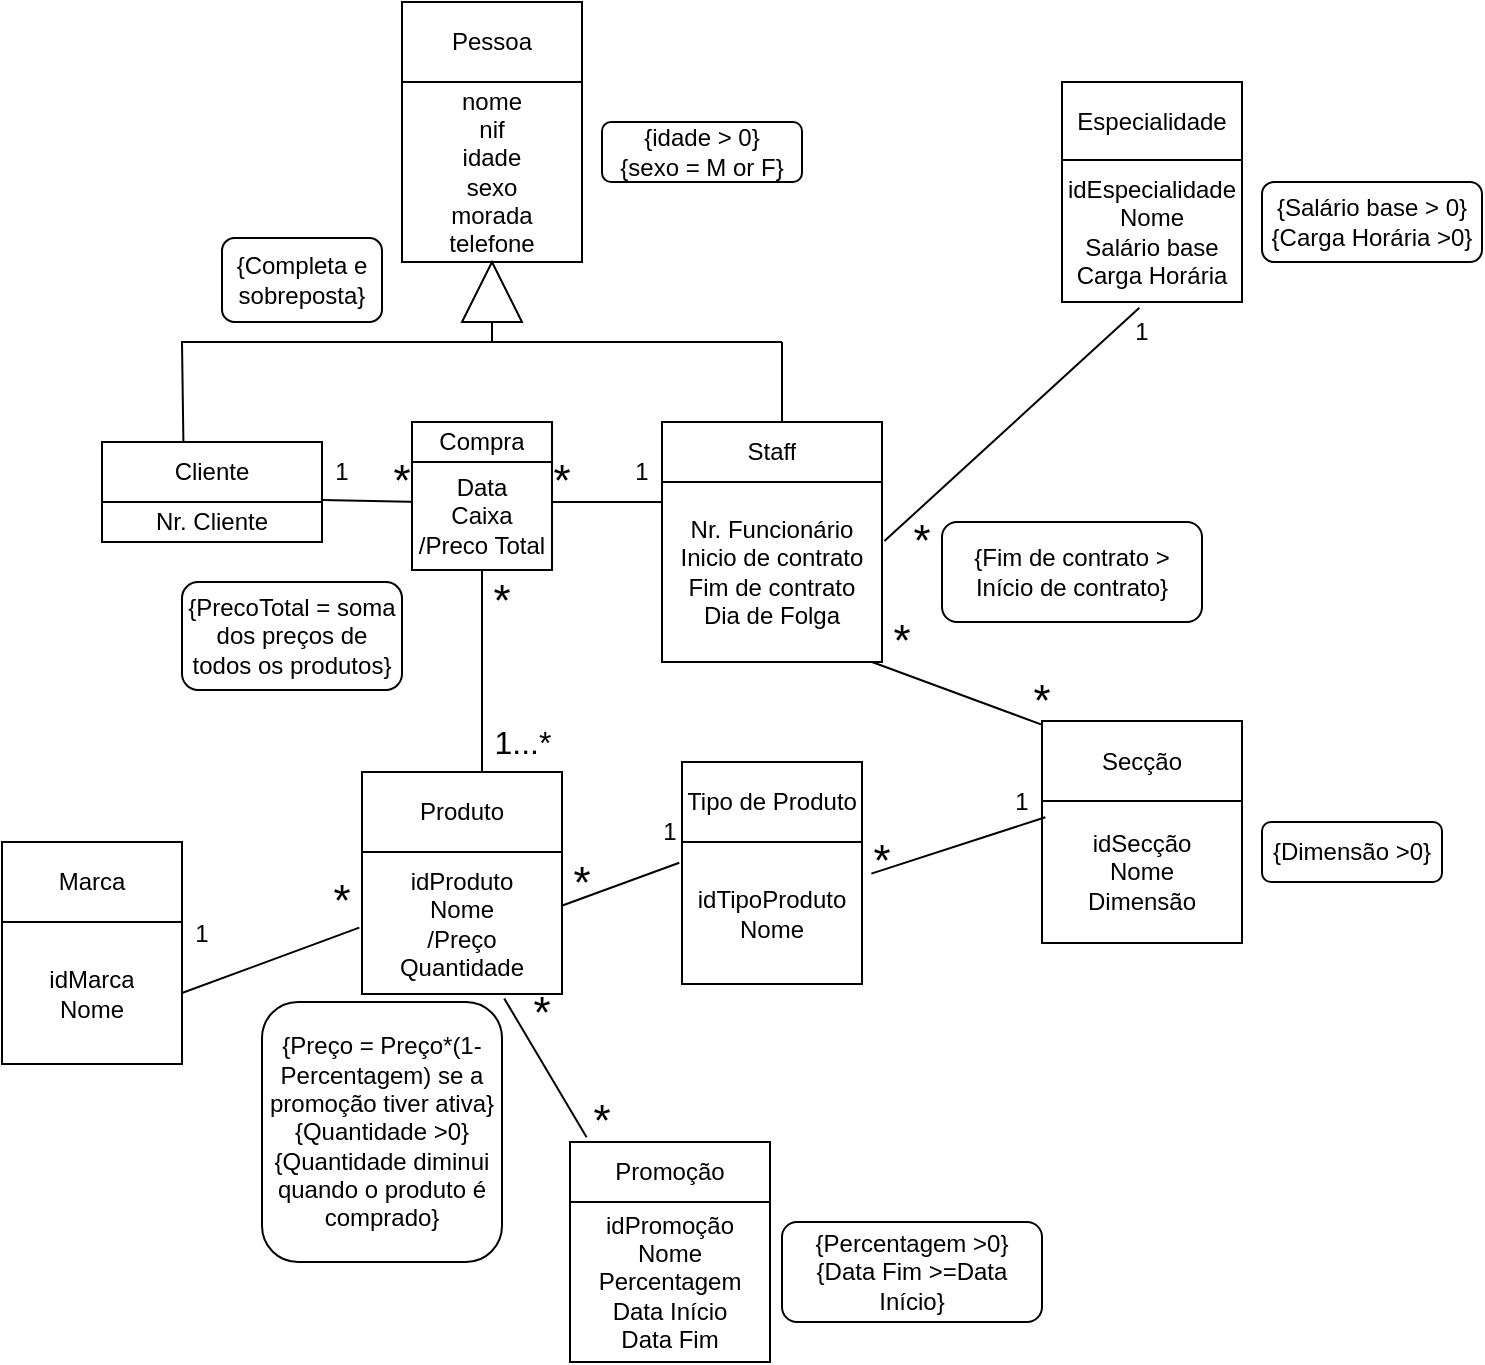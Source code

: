 <mxfile version="15.7.4" type="github"><diagram id="Whu0bz6EYsnlvkknAXmu" name="Page-1"><mxGraphModel dx="946" dy="555" grid="1" gridSize="10" guides="1" tooltips="1" connect="1" arrows="1" fold="1" page="1" pageScale="1" pageWidth="827" pageHeight="1169" math="0" shadow="0"><root><mxCell id="0"/><mxCell id="1" parent="0"/><mxCell id="PGRMd6zYhixFz05gqCvg-1" value="" style="shape=table;startSize=0;container=1;collapsible=0;childLayout=tableLayout;" vertex="1" parent="1"><mxGeometry x="240" y="40" width="90" height="130" as="geometry"/></mxCell><mxCell id="PGRMd6zYhixFz05gqCvg-2" value="" style="shape=partialRectangle;collapsible=0;dropTarget=0;pointerEvents=0;fillColor=none;top=0;left=0;bottom=0;right=0;points=[[0,0.5],[1,0.5]];portConstraint=eastwest;" vertex="1" parent="PGRMd6zYhixFz05gqCvg-1"><mxGeometry width="90" height="40" as="geometry"/></mxCell><mxCell id="PGRMd6zYhixFz05gqCvg-3" value="Pessoa" style="shape=partialRectangle;html=1;whiteSpace=wrap;connectable=0;overflow=hidden;fillColor=none;top=0;left=0;bottom=0;right=0;pointerEvents=1;" vertex="1" parent="PGRMd6zYhixFz05gqCvg-2"><mxGeometry width="90" height="40" as="geometry"><mxRectangle width="90" height="40" as="alternateBounds"/></mxGeometry></mxCell><mxCell id="PGRMd6zYhixFz05gqCvg-4" value="" style="shape=partialRectangle;collapsible=0;dropTarget=0;pointerEvents=0;fillColor=none;top=0;left=0;bottom=0;right=0;points=[[0,0.5],[1,0.5]];portConstraint=eastwest;" vertex="1" parent="PGRMd6zYhixFz05gqCvg-1"><mxGeometry y="40" width="90" height="90" as="geometry"/></mxCell><mxCell id="PGRMd6zYhixFz05gqCvg-5" value="nome&lt;br&gt;nif&lt;br&gt;idade&lt;br&gt;sexo&lt;br&gt;morada&lt;br&gt;telefone&lt;br&gt;&lt;span style=&quot;white-space: pre&quot;&gt;&#9;&lt;/span&gt;" style="shape=partialRectangle;html=1;whiteSpace=wrap;connectable=0;overflow=hidden;fillColor=none;top=0;left=0;bottom=0;right=0;pointerEvents=1;" vertex="1" parent="PGRMd6zYhixFz05gqCvg-4"><mxGeometry width="90" height="90" as="geometry"><mxRectangle width="90" height="90" as="alternateBounds"/></mxGeometry></mxCell><mxCell id="PGRMd6zYhixFz05gqCvg-6" value="" style="shape=table;startSize=0;container=1;collapsible=0;childLayout=tableLayout;" vertex="1" parent="1"><mxGeometry x="370" y="250" width="110" height="120" as="geometry"/></mxCell><mxCell id="PGRMd6zYhixFz05gqCvg-7" value="" style="shape=partialRectangle;collapsible=0;dropTarget=0;pointerEvents=0;fillColor=none;top=0;left=0;bottom=0;right=0;points=[[0,0.5],[1,0.5]];portConstraint=eastwest;" vertex="1" parent="PGRMd6zYhixFz05gqCvg-6"><mxGeometry width="110" height="30" as="geometry"/></mxCell><mxCell id="PGRMd6zYhixFz05gqCvg-8" value="Staff" style="shape=partialRectangle;html=1;whiteSpace=wrap;connectable=0;overflow=hidden;fillColor=none;top=0;left=0;bottom=0;right=0;pointerEvents=1;" vertex="1" parent="PGRMd6zYhixFz05gqCvg-7"><mxGeometry width="110" height="30" as="geometry"><mxRectangle width="110" height="30" as="alternateBounds"/></mxGeometry></mxCell><mxCell id="PGRMd6zYhixFz05gqCvg-9" value="" style="shape=partialRectangle;collapsible=0;dropTarget=0;pointerEvents=0;fillColor=none;top=0;left=0;bottom=0;right=0;points=[[0,0.5],[1,0.5]];portConstraint=eastwest;" vertex="1" parent="PGRMd6zYhixFz05gqCvg-6"><mxGeometry y="30" width="110" height="90" as="geometry"/></mxCell><mxCell id="PGRMd6zYhixFz05gqCvg-10" value="Nr. Funcionário&lt;br&gt;Inicio de contrato&lt;br&gt;Fim de contrato&lt;br&gt;Dia de Folga" style="shape=partialRectangle;html=1;whiteSpace=wrap;connectable=0;overflow=hidden;fillColor=none;top=0;left=0;bottom=0;right=0;pointerEvents=1;" vertex="1" parent="PGRMd6zYhixFz05gqCvg-9"><mxGeometry width="110" height="90" as="geometry"><mxRectangle width="110" height="90" as="alternateBounds"/></mxGeometry></mxCell><mxCell id="PGRMd6zYhixFz05gqCvg-11" value="" style="shape=table;startSize=0;container=1;collapsible=0;childLayout=tableLayout;" vertex="1" parent="1"><mxGeometry x="90" y="260" width="110" height="50" as="geometry"/></mxCell><mxCell id="PGRMd6zYhixFz05gqCvg-12" value="" style="shape=partialRectangle;collapsible=0;dropTarget=0;pointerEvents=0;fillColor=none;top=0;left=0;bottom=0;right=0;points=[[0,0.5],[1,0.5]];portConstraint=eastwest;" vertex="1" parent="PGRMd6zYhixFz05gqCvg-11"><mxGeometry width="110" height="30" as="geometry"/></mxCell><mxCell id="PGRMd6zYhixFz05gqCvg-13" value="Cliente" style="shape=partialRectangle;html=1;whiteSpace=wrap;connectable=0;overflow=hidden;fillColor=none;top=0;left=0;bottom=0;right=0;pointerEvents=1;" vertex="1" parent="PGRMd6zYhixFz05gqCvg-12"><mxGeometry width="110" height="30" as="geometry"><mxRectangle width="110" height="30" as="alternateBounds"/></mxGeometry></mxCell><mxCell id="PGRMd6zYhixFz05gqCvg-14" value="" style="shape=partialRectangle;collapsible=0;dropTarget=0;pointerEvents=0;fillColor=none;top=0;left=0;bottom=0;right=0;points=[[0,0.5],[1,0.5]];portConstraint=eastwest;" vertex="1" parent="PGRMd6zYhixFz05gqCvg-11"><mxGeometry y="30" width="110" height="20" as="geometry"/></mxCell><mxCell id="PGRMd6zYhixFz05gqCvg-15" value="Nr. Cliente&lt;br&gt;" style="shape=partialRectangle;html=1;whiteSpace=wrap;connectable=0;overflow=hidden;fillColor=none;top=0;left=0;bottom=0;right=0;pointerEvents=1;" vertex="1" parent="PGRMd6zYhixFz05gqCvg-14"><mxGeometry width="110" height="20" as="geometry"><mxRectangle width="110" height="20" as="alternateBounds"/></mxGeometry></mxCell><mxCell id="PGRMd6zYhixFz05gqCvg-16" value="" style="endArrow=none;html=1;rounded=0;" edge="1" parent="1"><mxGeometry width="50" height="50" relative="1" as="geometry"><mxPoint x="430" y="250" as="sourcePoint"/><mxPoint x="430" y="210" as="targetPoint"/><Array as="points"/></mxGeometry></mxCell><mxCell id="PGRMd6zYhixFz05gqCvg-17" value="" style="endArrow=none;html=1;rounded=0;" edge="1" parent="1"><mxGeometry width="50" height="50" relative="1" as="geometry"><mxPoint x="430" y="210" as="sourcePoint"/><mxPoint x="140" y="210" as="targetPoint"/></mxGeometry></mxCell><mxCell id="PGRMd6zYhixFz05gqCvg-18" value="" style="endArrow=none;html=1;rounded=0;exitX=0.37;exitY=-0.005;exitDx=0;exitDy=0;exitPerimeter=0;" edge="1" parent="1" source="PGRMd6zYhixFz05gqCvg-12"><mxGeometry width="50" height="50" relative="1" as="geometry"><mxPoint x="130" y="250" as="sourcePoint"/><mxPoint x="430" y="210" as="targetPoint"/><Array as="points"><mxPoint x="130" y="210"/></Array></mxGeometry></mxCell><mxCell id="PGRMd6zYhixFz05gqCvg-19" value="" style="triangle;whiteSpace=wrap;html=1;direction=north;" vertex="1" parent="1"><mxGeometry x="270" y="170" width="30" height="30" as="geometry"/></mxCell><mxCell id="PGRMd6zYhixFz05gqCvg-20" value="" style="endArrow=none;html=1;rounded=0;entryX=0;entryY=0.5;entryDx=0;entryDy=0;" edge="1" parent="1" target="PGRMd6zYhixFz05gqCvg-19"><mxGeometry width="50" height="50" relative="1" as="geometry"><mxPoint x="285" y="210" as="sourcePoint"/><mxPoint x="430" y="200" as="targetPoint"/></mxGeometry></mxCell><mxCell id="PGRMd6zYhixFz05gqCvg-21" value="" style="shape=table;startSize=0;container=1;collapsible=0;childLayout=tableLayout;" vertex="1" parent="1"><mxGeometry x="570" y="80" width="90" height="110" as="geometry"/></mxCell><mxCell id="PGRMd6zYhixFz05gqCvg-22" value="" style="shape=partialRectangle;collapsible=0;dropTarget=0;pointerEvents=0;fillColor=none;top=0;left=0;bottom=0;right=0;points=[[0,0.5],[1,0.5]];portConstraint=eastwest;" vertex="1" parent="PGRMd6zYhixFz05gqCvg-21"><mxGeometry width="90" height="39" as="geometry"/></mxCell><mxCell id="PGRMd6zYhixFz05gqCvg-23" value="Especialidade" style="shape=partialRectangle;html=1;whiteSpace=wrap;connectable=0;overflow=hidden;fillColor=none;top=0;left=0;bottom=0;right=0;pointerEvents=1;" vertex="1" parent="PGRMd6zYhixFz05gqCvg-22"><mxGeometry width="90" height="39" as="geometry"><mxRectangle width="90" height="39" as="alternateBounds"/></mxGeometry></mxCell><mxCell id="PGRMd6zYhixFz05gqCvg-24" value="" style="shape=partialRectangle;collapsible=0;dropTarget=0;pointerEvents=0;fillColor=none;top=0;left=0;bottom=0;right=0;points=[[0,0.5],[1,0.5]];portConstraint=eastwest;" vertex="1" parent="PGRMd6zYhixFz05gqCvg-21"><mxGeometry y="39" width="90" height="71" as="geometry"/></mxCell><mxCell id="PGRMd6zYhixFz05gqCvg-25" value="idEspecialidade&lt;br&gt;Nome&lt;br&gt;Salário base&lt;br&gt;Carga Horária" style="shape=partialRectangle;html=1;whiteSpace=wrap;connectable=0;overflow=hidden;fillColor=none;top=0;left=0;bottom=0;right=0;pointerEvents=1;" vertex="1" parent="PGRMd6zYhixFz05gqCvg-24"><mxGeometry width="90" height="71" as="geometry"><mxRectangle width="90" height="71" as="alternateBounds"/></mxGeometry></mxCell><mxCell id="PGRMd6zYhixFz05gqCvg-26" value="" style="endArrow=none;html=1;rounded=0;exitX=1.011;exitY=0.328;exitDx=0;exitDy=0;exitPerimeter=0;entryX=0.43;entryY=1.04;entryDx=0;entryDy=0;entryPerimeter=0;" edge="1" parent="1" source="PGRMd6zYhixFz05gqCvg-9" target="PGRMd6zYhixFz05gqCvg-24"><mxGeometry width="50" height="50" relative="1" as="geometry"><mxPoint x="350" y="250" as="sourcePoint"/><mxPoint x="400" y="200" as="targetPoint"/></mxGeometry></mxCell><mxCell id="PGRMd6zYhixFz05gqCvg-27" value="1" style="text;html=1;strokeColor=none;fillColor=none;align=center;verticalAlign=middle;whiteSpace=wrap;rounded=0;" vertex="1" parent="1"><mxGeometry x="580" y="190" width="60" height="30" as="geometry"/></mxCell><mxCell id="PGRMd6zYhixFz05gqCvg-28" value="*" style="text;html=1;strokeColor=none;fillColor=none;align=center;verticalAlign=middle;whiteSpace=wrap;rounded=0;fontSize=22;" vertex="1" parent="1"><mxGeometry x="470" y="300" width="60" height="20" as="geometry"/></mxCell><mxCell id="PGRMd6zYhixFz05gqCvg-29" value="" style="shape=table;startSize=0;container=1;collapsible=0;childLayout=tableLayout;" vertex="1" parent="1"><mxGeometry x="220" y="425" width="100" height="111" as="geometry"/></mxCell><mxCell id="PGRMd6zYhixFz05gqCvg-30" value="" style="shape=partialRectangle;collapsible=0;dropTarget=0;pointerEvents=0;fillColor=none;top=0;left=0;bottom=0;right=0;points=[[0,0.5],[1,0.5]];portConstraint=eastwest;" vertex="1" parent="PGRMd6zYhixFz05gqCvg-29"><mxGeometry width="100" height="40" as="geometry"/></mxCell><mxCell id="PGRMd6zYhixFz05gqCvg-31" value="Produto" style="shape=partialRectangle;html=1;whiteSpace=wrap;connectable=0;overflow=hidden;fillColor=none;top=0;left=0;bottom=0;right=0;pointerEvents=1;" vertex="1" parent="PGRMd6zYhixFz05gqCvg-30"><mxGeometry width="100" height="40" as="geometry"><mxRectangle width="100" height="40" as="alternateBounds"/></mxGeometry></mxCell><mxCell id="PGRMd6zYhixFz05gqCvg-32" value="" style="shape=partialRectangle;collapsible=0;dropTarget=0;pointerEvents=0;fillColor=none;top=0;left=0;bottom=0;right=0;points=[[0,0.5],[1,0.5]];portConstraint=eastwest;" vertex="1" parent="PGRMd6zYhixFz05gqCvg-29"><mxGeometry y="40" width="100" height="71" as="geometry"/></mxCell><mxCell id="PGRMd6zYhixFz05gqCvg-33" value="idProduto&lt;br&gt;Nome&lt;br&gt;/Preço&lt;br&gt;Quantidade" style="shape=partialRectangle;html=1;whiteSpace=wrap;connectable=0;overflow=hidden;fillColor=none;top=0;left=0;bottom=0;right=0;pointerEvents=1;" vertex="1" parent="PGRMd6zYhixFz05gqCvg-32"><mxGeometry width="100" height="71" as="geometry"><mxRectangle width="100" height="71" as="alternateBounds"/></mxGeometry></mxCell><mxCell id="PGRMd6zYhixFz05gqCvg-34" value="" style="shape=table;startSize=0;container=1;collapsible=0;childLayout=tableLayout;" vertex="1" parent="1"><mxGeometry x="40" y="460" width="90" height="111" as="geometry"/></mxCell><mxCell id="PGRMd6zYhixFz05gqCvg-35" value="" style="shape=partialRectangle;collapsible=0;dropTarget=0;pointerEvents=0;fillColor=none;top=0;left=0;bottom=0;right=0;points=[[0,0.5],[1,0.5]];portConstraint=eastwest;" vertex="1" parent="PGRMd6zYhixFz05gqCvg-34"><mxGeometry width="90" height="40" as="geometry"/></mxCell><mxCell id="PGRMd6zYhixFz05gqCvg-36" value="Marca" style="shape=partialRectangle;html=1;whiteSpace=wrap;connectable=0;overflow=hidden;fillColor=none;top=0;left=0;bottom=0;right=0;pointerEvents=1;" vertex="1" parent="PGRMd6zYhixFz05gqCvg-35"><mxGeometry width="90" height="40" as="geometry"><mxRectangle width="90" height="40" as="alternateBounds"/></mxGeometry></mxCell><mxCell id="PGRMd6zYhixFz05gqCvg-37" value="" style="shape=partialRectangle;collapsible=0;dropTarget=0;pointerEvents=0;fillColor=none;top=0;left=0;bottom=0;right=0;points=[[0,0.5],[1,0.5]];portConstraint=eastwest;" vertex="1" parent="PGRMd6zYhixFz05gqCvg-34"><mxGeometry y="40" width="90" height="71" as="geometry"/></mxCell><mxCell id="PGRMd6zYhixFz05gqCvg-38" value="idMarca&lt;br&gt;Nome" style="shape=partialRectangle;html=1;whiteSpace=wrap;connectable=0;overflow=hidden;fillColor=none;top=0;left=0;bottom=0;right=0;pointerEvents=1;" vertex="1" parent="PGRMd6zYhixFz05gqCvg-37"><mxGeometry width="90" height="71" as="geometry"><mxRectangle width="90" height="71" as="alternateBounds"/></mxGeometry></mxCell><mxCell id="PGRMd6zYhixFz05gqCvg-39" value="*" style="text;html=1;strokeColor=none;fillColor=none;align=center;verticalAlign=middle;whiteSpace=wrap;rounded=0;fontSize=22;" vertex="1" parent="1"><mxGeometry x="180" y="480" width="60" height="20" as="geometry"/></mxCell><mxCell id="PGRMd6zYhixFz05gqCvg-40" value="" style="endArrow=none;html=1;rounded=0;exitX=1;exitY=0.5;exitDx=0;exitDy=0;entryX=0.644;entryY=1.142;entryDx=0;entryDy=0;entryPerimeter=0;" edge="1" parent="1" source="PGRMd6zYhixFz05gqCvg-37" target="PGRMd6zYhixFz05gqCvg-39"><mxGeometry width="50" height="50" relative="1" as="geometry"><mxPoint x="130" y="535.5" as="sourcePoint"/><mxPoint x="220" y="420" as="targetPoint"/></mxGeometry></mxCell><mxCell id="PGRMd6zYhixFz05gqCvg-41" value="1" style="text;html=1;strokeColor=none;fillColor=none;align=center;verticalAlign=middle;whiteSpace=wrap;rounded=0;" vertex="1" parent="1"><mxGeometry x="110" y="491" width="60" height="30" as="geometry"/></mxCell><mxCell id="PGRMd6zYhixFz05gqCvg-42" value="" style="shape=table;startSize=0;container=1;collapsible=0;childLayout=tableLayout;" vertex="1" parent="1"><mxGeometry x="380" y="420" width="90" height="111" as="geometry"/></mxCell><mxCell id="PGRMd6zYhixFz05gqCvg-43" value="" style="shape=partialRectangle;collapsible=0;dropTarget=0;pointerEvents=0;fillColor=none;top=0;left=0;bottom=0;right=0;points=[[0,0.5],[1,0.5]];portConstraint=eastwest;" vertex="1" parent="PGRMd6zYhixFz05gqCvg-42"><mxGeometry width="90" height="40" as="geometry"/></mxCell><mxCell id="PGRMd6zYhixFz05gqCvg-44" value="Tipo de Produto" style="shape=partialRectangle;html=1;whiteSpace=wrap;connectable=0;overflow=hidden;fillColor=none;top=0;left=0;bottom=0;right=0;pointerEvents=1;" vertex="1" parent="PGRMd6zYhixFz05gqCvg-43"><mxGeometry width="90" height="40" as="geometry"><mxRectangle width="90" height="40" as="alternateBounds"/></mxGeometry></mxCell><mxCell id="PGRMd6zYhixFz05gqCvg-45" value="" style="shape=partialRectangle;collapsible=0;dropTarget=0;pointerEvents=0;fillColor=none;top=0;left=0;bottom=0;right=0;points=[[0,0.5],[1,0.5]];portConstraint=eastwest;" vertex="1" parent="PGRMd6zYhixFz05gqCvg-42"><mxGeometry y="40" width="90" height="71" as="geometry"/></mxCell><mxCell id="PGRMd6zYhixFz05gqCvg-46" value="idTipoProduto&lt;br&gt;Nome" style="shape=partialRectangle;html=1;whiteSpace=wrap;connectable=0;overflow=hidden;fillColor=none;top=0;left=0;bottom=0;right=0;pointerEvents=1;" vertex="1" parent="PGRMd6zYhixFz05gqCvg-45"><mxGeometry width="90" height="71" as="geometry"><mxRectangle width="90" height="71" as="alternateBounds"/></mxGeometry></mxCell><mxCell id="PGRMd6zYhixFz05gqCvg-47" value="" style="endArrow=none;html=1;rounded=0;fontSize=22;exitX=0.995;exitY=0.38;exitDx=0;exitDy=0;exitPerimeter=0;entryX=-0.015;entryY=0.146;entryDx=0;entryDy=0;entryPerimeter=0;" edge="1" parent="1" source="PGRMd6zYhixFz05gqCvg-32" target="PGRMd6zYhixFz05gqCvg-45"><mxGeometry width="50" height="50" relative="1" as="geometry"><mxPoint x="360" y="390" as="sourcePoint"/><mxPoint x="410" y="340" as="targetPoint"/></mxGeometry></mxCell><mxCell id="PGRMd6zYhixFz05gqCvg-48" value="1" style="text;html=1;strokeColor=none;fillColor=none;align=center;verticalAlign=middle;whiteSpace=wrap;rounded=0;" vertex="1" parent="1"><mxGeometry x="344" y="440" width="60" height="30" as="geometry"/></mxCell><mxCell id="PGRMd6zYhixFz05gqCvg-49" value="*" style="text;html=1;strokeColor=none;fillColor=none;align=center;verticalAlign=middle;whiteSpace=wrap;rounded=0;fontSize=22;" vertex="1" parent="1"><mxGeometry x="310" y="471" width="40" height="20" as="geometry"/></mxCell><mxCell id="PGRMd6zYhixFz05gqCvg-50" value="" style="shape=table;startSize=0;container=1;collapsible=0;childLayout=tableLayout;" vertex="1" parent="1"><mxGeometry x="560" y="399.5" width="100" height="111" as="geometry"/></mxCell><mxCell id="PGRMd6zYhixFz05gqCvg-51" value="" style="shape=partialRectangle;collapsible=0;dropTarget=0;pointerEvents=0;fillColor=none;top=0;left=0;bottom=0;right=0;points=[[0,0.5],[1,0.5]];portConstraint=eastwest;" vertex="1" parent="PGRMd6zYhixFz05gqCvg-50"><mxGeometry width="100" height="40" as="geometry"/></mxCell><mxCell id="PGRMd6zYhixFz05gqCvg-52" value="Secção" style="shape=partialRectangle;html=1;whiteSpace=wrap;connectable=0;overflow=hidden;fillColor=none;top=0;left=0;bottom=0;right=0;pointerEvents=1;" vertex="1" parent="PGRMd6zYhixFz05gqCvg-51"><mxGeometry width="100" height="40" as="geometry"><mxRectangle width="100" height="40" as="alternateBounds"/></mxGeometry></mxCell><mxCell id="PGRMd6zYhixFz05gqCvg-53" value="" style="shape=partialRectangle;collapsible=0;dropTarget=0;pointerEvents=0;fillColor=none;top=0;left=0;bottom=0;right=0;points=[[0,0.5],[1,0.5]];portConstraint=eastwest;" vertex="1" parent="PGRMd6zYhixFz05gqCvg-50"><mxGeometry y="40" width="100" height="71" as="geometry"/></mxCell><mxCell id="PGRMd6zYhixFz05gqCvg-54" value="idSecção&lt;br&gt;Nome&lt;br&gt;Dimensão" style="shape=partialRectangle;html=1;whiteSpace=wrap;connectable=0;overflow=hidden;fillColor=none;top=0;left=0;bottom=0;right=0;pointerEvents=1;" vertex="1" parent="PGRMd6zYhixFz05gqCvg-53"><mxGeometry width="100" height="71" as="geometry"><mxRectangle width="100" height="71" as="alternateBounds"/></mxGeometry></mxCell><mxCell id="PGRMd6zYhixFz05gqCvg-55" value="" style="endArrow=none;html=1;rounded=0;fontSize=22;exitX=-0.005;exitY=0.042;exitDx=0;exitDy=0;exitPerimeter=0;entryX=0.25;entryY=1;entryDx=0;entryDy=0;" edge="1" parent="1" source="PGRMd6zYhixFz05gqCvg-51" target="PGRMd6zYhixFz05gqCvg-56"><mxGeometry width="50" height="50" relative="1" as="geometry"><mxPoint x="350" y="340" as="sourcePoint"/><mxPoint x="514.449" y="370" as="targetPoint"/></mxGeometry></mxCell><mxCell id="PGRMd6zYhixFz05gqCvg-56" value="*" style="text;html=1;strokeColor=none;fillColor=none;align=center;verticalAlign=middle;whiteSpace=wrap;rounded=0;fontSize=22;" vertex="1" parent="1"><mxGeometry x="460" y="350" width="60" height="20" as="geometry"/></mxCell><mxCell id="PGRMd6zYhixFz05gqCvg-57" value="" style="endArrow=none;html=1;rounded=0;fontSize=12;entryX=0.017;entryY=0.114;entryDx=0;entryDy=0;entryPerimeter=0;exitX=1.052;exitY=0.223;exitDx=0;exitDy=0;exitPerimeter=0;" edge="1" parent="1" source="PGRMd6zYhixFz05gqCvg-45" target="PGRMd6zYhixFz05gqCvg-53"><mxGeometry width="50" height="50" relative="1" as="geometry"><mxPoint x="350" y="350" as="sourcePoint"/><mxPoint x="400" y="300" as="targetPoint"/><Array as="points"/></mxGeometry></mxCell><mxCell id="PGRMd6zYhixFz05gqCvg-58" value="*" style="text;html=1;strokeColor=none;fillColor=none;align=center;verticalAlign=middle;whiteSpace=wrap;rounded=0;fontSize=22;" vertex="1" parent="1"><mxGeometry x="450" y="460" width="60" height="20" as="geometry"/></mxCell><mxCell id="PGRMd6zYhixFz05gqCvg-59" value="1" style="text;html=1;strokeColor=none;fillColor=none;align=center;verticalAlign=middle;whiteSpace=wrap;rounded=0;" vertex="1" parent="1"><mxGeometry x="520" y="425" width="60" height="30" as="geometry"/></mxCell><mxCell id="PGRMd6zYhixFz05gqCvg-60" value="" style="rhombus;whiteSpace=wrap;html=1;fontSize=12;" vertex="1" parent="1"><mxGeometry x="250" y="260" width="60" height="60" as="geometry"/></mxCell><mxCell id="PGRMd6zYhixFz05gqCvg-61" value="" style="endArrow=none;html=1;rounded=0;fontSize=12;entryX=0;entryY=0.5;entryDx=0;entryDy=0;exitX=1.001;exitY=-0.047;exitDx=0;exitDy=0;exitPerimeter=0;" edge="1" parent="1" source="PGRMd6zYhixFz05gqCvg-14" target="PGRMd6zYhixFz05gqCvg-60"><mxGeometry width="50" height="50" relative="1" as="geometry"><mxPoint x="360" y="400" as="sourcePoint"/><mxPoint x="410" y="350" as="targetPoint"/></mxGeometry></mxCell><mxCell id="PGRMd6zYhixFz05gqCvg-62" value="" style="endArrow=none;html=1;rounded=0;fontSize=12;exitX=1;exitY=0.5;exitDx=0;exitDy=0;entryX=0;entryY=0.111;entryDx=0;entryDy=0;entryPerimeter=0;" edge="1" parent="1" source="PGRMd6zYhixFz05gqCvg-60" target="PGRMd6zYhixFz05gqCvg-9"><mxGeometry width="50" height="50" relative="1" as="geometry"><mxPoint x="360" y="400" as="sourcePoint"/><mxPoint x="410" y="350" as="targetPoint"/></mxGeometry></mxCell><mxCell id="PGRMd6zYhixFz05gqCvg-63" value="" style="endArrow=none;html=1;rounded=0;fontSize=12;exitX=0.5;exitY=1;exitDx=0;exitDy=0;entryX=0.6;entryY=0;entryDx=0;entryDy=0;entryPerimeter=0;" edge="1" parent="1" source="PGRMd6zYhixFz05gqCvg-60" target="PGRMd6zYhixFz05gqCvg-30"><mxGeometry width="50" height="50" relative="1" as="geometry"><mxPoint x="360" y="400" as="sourcePoint"/><mxPoint x="410" y="350" as="targetPoint"/></mxGeometry></mxCell><mxCell id="PGRMd6zYhixFz05gqCvg-64" value="*" style="text;html=1;strokeColor=none;fillColor=none;align=center;verticalAlign=middle;whiteSpace=wrap;rounded=0;fontSize=22;" vertex="1" parent="1"><mxGeometry x="210" y="270" width="60" height="20" as="geometry"/></mxCell><mxCell id="PGRMd6zYhixFz05gqCvg-65" value="*" style="text;html=1;strokeColor=none;fillColor=none;align=center;verticalAlign=middle;whiteSpace=wrap;rounded=0;fontSize=22;" vertex="1" parent="1"><mxGeometry x="290" y="270" width="60" height="20" as="geometry"/></mxCell><mxCell id="PGRMd6zYhixFz05gqCvg-66" value="" style="shape=table;startSize=0;container=1;collapsible=0;childLayout=tableLayout;" vertex="1" parent="1"><mxGeometry x="245" y="250" width="70.0" height="74" as="geometry"/></mxCell><mxCell id="PGRMd6zYhixFz05gqCvg-67" value="" style="shape=partialRectangle;collapsible=0;dropTarget=0;pointerEvents=0;fillColor=none;top=0;left=0;bottom=0;right=0;points=[[0,0.5],[1,0.5]];portConstraint=eastwest;" vertex="1" parent="PGRMd6zYhixFz05gqCvg-66"><mxGeometry width="70.0" height="20" as="geometry"/></mxCell><mxCell id="PGRMd6zYhixFz05gqCvg-68" value="Compra" style="shape=partialRectangle;html=1;whiteSpace=wrap;connectable=0;overflow=hidden;fillColor=none;top=0;left=0;bottom=0;right=0;pointerEvents=1;" vertex="1" parent="PGRMd6zYhixFz05gqCvg-67"><mxGeometry width="70" height="20" as="geometry"><mxRectangle width="70" height="20" as="alternateBounds"/></mxGeometry></mxCell><mxCell id="PGRMd6zYhixFz05gqCvg-69" value="" style="shape=partialRectangle;collapsible=0;dropTarget=0;pointerEvents=0;fillColor=none;top=0;left=0;bottom=0;right=0;points=[[0,0.5],[1,0.5]];portConstraint=eastwest;" vertex="1" parent="PGRMd6zYhixFz05gqCvg-66"><mxGeometry y="20" width="70.0" height="54" as="geometry"/></mxCell><mxCell id="PGRMd6zYhixFz05gqCvg-70" value="Data&lt;br&gt;Caixa&lt;br&gt;/Preco Total" style="shape=partialRectangle;html=1;whiteSpace=wrap;connectable=0;overflow=hidden;fillColor=none;top=0;left=0;bottom=0;right=0;pointerEvents=1;" vertex="1" parent="PGRMd6zYhixFz05gqCvg-69"><mxGeometry width="70" height="54" as="geometry"><mxRectangle width="70" height="54" as="alternateBounds"/></mxGeometry></mxCell><mxCell id="PGRMd6zYhixFz05gqCvg-71" value="{PrecoTotal = soma dos preços de todos os produtos}" style="rounded=1;whiteSpace=wrap;html=1;fontSize=12;" vertex="1" parent="1"><mxGeometry x="130" y="330" width="110" height="54" as="geometry"/></mxCell><mxCell id="PGRMd6zYhixFz05gqCvg-72" value="*" style="text;html=1;strokeColor=none;fillColor=none;align=center;verticalAlign=middle;whiteSpace=wrap;rounded=0;fontSize=22;" vertex="1" parent="1"><mxGeometry x="260" y="330" width="60" height="20" as="geometry"/></mxCell><mxCell id="PGRMd6zYhixFz05gqCvg-73" value="1...*" style="text;html=1;align=center;verticalAlign=middle;resizable=0;points=[];autosize=1;strokeColor=none;fillColor=none;fontSize=16;" vertex="1" parent="1"><mxGeometry x="280" y="400" width="40" height="20" as="geometry"/></mxCell><mxCell id="PGRMd6zYhixFz05gqCvg-74" value="*" style="text;html=1;strokeColor=none;fillColor=none;align=center;verticalAlign=middle;whiteSpace=wrap;rounded=0;fontSize=22;" vertex="1" parent="1"><mxGeometry x="530" y="380" width="60" height="20" as="geometry"/></mxCell><mxCell id="PGRMd6zYhixFz05gqCvg-75" value="1" style="text;html=1;strokeColor=none;fillColor=none;align=center;verticalAlign=middle;whiteSpace=wrap;rounded=0;" vertex="1" parent="1"><mxGeometry x="180" y="260" width="60" height="30" as="geometry"/></mxCell><mxCell id="PGRMd6zYhixFz05gqCvg-76" value="1" style="text;html=1;strokeColor=none;fillColor=none;align=center;verticalAlign=middle;whiteSpace=wrap;rounded=0;" vertex="1" parent="1"><mxGeometry x="330" y="260" width="60" height="30" as="geometry"/></mxCell><mxCell id="PGRMd6zYhixFz05gqCvg-77" value="" style="shape=table;startSize=0;container=1;collapsible=0;childLayout=tableLayout;" vertex="1" parent="1"><mxGeometry x="324" y="610" width="100" height="110" as="geometry"/></mxCell><mxCell id="PGRMd6zYhixFz05gqCvg-78" value="" style="shape=partialRectangle;collapsible=0;dropTarget=0;pointerEvents=0;fillColor=none;top=0;left=0;bottom=0;right=0;points=[[0,0.5],[1,0.5]];portConstraint=eastwest;" vertex="1" parent="PGRMd6zYhixFz05gqCvg-77"><mxGeometry width="100" height="30" as="geometry"/></mxCell><mxCell id="PGRMd6zYhixFz05gqCvg-79" value="Promoção" style="shape=partialRectangle;html=1;whiteSpace=wrap;connectable=0;overflow=hidden;fillColor=none;top=0;left=0;bottom=0;right=0;pointerEvents=1;" vertex="1" parent="PGRMd6zYhixFz05gqCvg-78"><mxGeometry width="100" height="30" as="geometry"><mxRectangle width="100" height="30" as="alternateBounds"/></mxGeometry></mxCell><mxCell id="PGRMd6zYhixFz05gqCvg-80" value="" style="shape=partialRectangle;collapsible=0;dropTarget=0;pointerEvents=0;fillColor=none;top=0;left=0;bottom=0;right=0;points=[[0,0.5],[1,0.5]];portConstraint=eastwest;" vertex="1" parent="PGRMd6zYhixFz05gqCvg-77"><mxGeometry y="30" width="100" height="80" as="geometry"/></mxCell><mxCell id="PGRMd6zYhixFz05gqCvg-81" value="idPromoção&lt;br&gt;Nome&lt;br&gt;Percentagem&lt;br&gt;Data Início&lt;br&gt;Data Fim" style="shape=partialRectangle;html=1;whiteSpace=wrap;connectable=0;overflow=hidden;fillColor=none;top=0;left=0;bottom=0;right=0;pointerEvents=1;" vertex="1" parent="PGRMd6zYhixFz05gqCvg-80"><mxGeometry width="100" height="80" as="geometry"><mxRectangle width="100" height="80" as="alternateBounds"/></mxGeometry></mxCell><mxCell id="PGRMd6zYhixFz05gqCvg-82" value="" style="endArrow=none;html=1;rounded=0;fontSize=16;exitX=0.083;exitY=-0.08;exitDx=0;exitDy=0;exitPerimeter=0;entryX=0.711;entryY=1.031;entryDx=0;entryDy=0;entryPerimeter=0;" edge="1" parent="1" source="PGRMd6zYhixFz05gqCvg-78" target="PGRMd6zYhixFz05gqCvg-32"><mxGeometry width="50" height="50" relative="1" as="geometry"><mxPoint x="320" y="590" as="sourcePoint"/><mxPoint x="370" y="540" as="targetPoint"/></mxGeometry></mxCell><mxCell id="PGRMd6zYhixFz05gqCvg-83" value="*" style="text;html=1;strokeColor=none;fillColor=none;align=center;verticalAlign=middle;whiteSpace=wrap;rounded=0;fontSize=22;" vertex="1" parent="1"><mxGeometry x="280" y="536" width="60" height="20" as="geometry"/></mxCell><mxCell id="PGRMd6zYhixFz05gqCvg-84" value="*" style="text;html=1;strokeColor=none;fillColor=none;align=center;verticalAlign=middle;whiteSpace=wrap;rounded=0;fontSize=22;" vertex="1" parent="1"><mxGeometry x="310" y="590" width="60" height="20" as="geometry"/></mxCell><mxCell id="PGRMd6zYhixFz05gqCvg-85" value="{Preço = Preço*(1-Percentagem) se a promoção tiver ativa}&lt;br&gt;{Quantidade &amp;gt;0}&lt;br&gt;{Quantidade diminui quando o produto é comprado}" style="rounded=1;whiteSpace=wrap;html=1;fontSize=12;" vertex="1" parent="1"><mxGeometry x="170" y="540" width="120" height="130" as="geometry"/></mxCell><mxCell id="PGRMd6zYhixFz05gqCvg-86" value="{Percentagem &amp;gt;0}&lt;br style=&quot;font-size: 12px&quot;&gt;{Data Fim &amp;gt;=Data Início}" style="rounded=1;whiteSpace=wrap;html=1;fontSize=12;" vertex="1" parent="1"><mxGeometry x="430" y="650" width="130" height="50" as="geometry"/></mxCell><mxCell id="PGRMd6zYhixFz05gqCvg-87" value="{Dimensão &amp;gt;0}" style="rounded=1;whiteSpace=wrap;html=1;fontSize=12;" vertex="1" parent="1"><mxGeometry x="670" y="450" width="90" height="30" as="geometry"/></mxCell><mxCell id="PGRMd6zYhixFz05gqCvg-88" value="{Salário base &amp;gt; 0}&lt;br&gt;{Carga Horária &amp;gt;0}" style="rounded=1;whiteSpace=wrap;html=1;fontSize=12;" vertex="1" parent="1"><mxGeometry x="670" y="130" width="110" height="40" as="geometry"/></mxCell><mxCell id="PGRMd6zYhixFz05gqCvg-89" value="{idade &amp;gt; 0}&lt;br&gt;{sexo = M or F}" style="rounded=1;whiteSpace=wrap;html=1;fontSize=12;" vertex="1" parent="1"><mxGeometry x="340" y="100" width="100" height="30" as="geometry"/></mxCell><mxCell id="PGRMd6zYhixFz05gqCvg-90" value="{Fim de contrato &amp;gt; Início de contrato}" style="rounded=1;whiteSpace=wrap;html=1;fontSize=12;" vertex="1" parent="1"><mxGeometry x="510" y="300" width="130" height="50" as="geometry"/></mxCell><mxCell id="PGRMd6zYhixFz05gqCvg-91" value="{Completa e sobreposta}" style="rounded=1;whiteSpace=wrap;html=1;fontSize=12;" vertex="1" parent="1"><mxGeometry x="150" y="158" width="80" height="42" as="geometry"/></mxCell></root></mxGraphModel></diagram></mxfile>